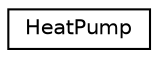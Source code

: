 digraph "Graphical Class Hierarchy"
{
  edge [fontname="Helvetica",fontsize="10",labelfontname="Helvetica",labelfontsize="10"];
  node [fontname="Helvetica",fontsize="10",shape=record];
  rankdir="LR";
  Node1 [label="HeatPump",height=0.2,width=0.4,color="black", fillcolor="white", style="filled",URL="$classHeatPump.html",tooltip="Class for heat pump instances. "];
}
